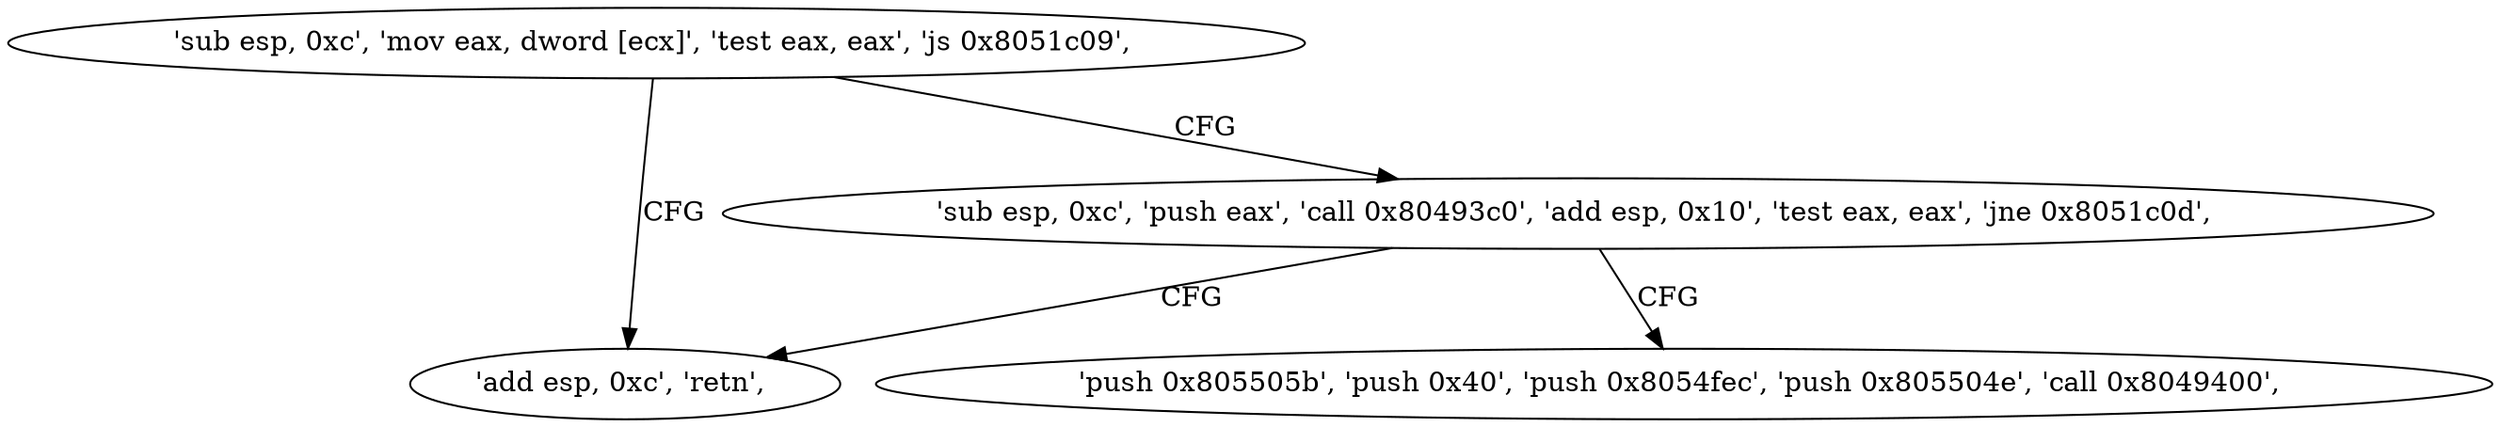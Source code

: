digraph "func" {
"134552560" [label = "'sub esp, 0xc', 'mov eax, dword [ecx]', 'test eax, eax', 'js 0x8051c09', " ]
"134552585" [label = "'add esp, 0xc', 'retn', " ]
"134552569" [label = "'sub esp, 0xc', 'push eax', 'call 0x80493c0', 'add esp, 0x10', 'test eax, eax', 'jne 0x8051c0d', " ]
"134552589" [label = "'push 0x805505b', 'push 0x40', 'push 0x8054fec', 'push 0x805504e', 'call 0x8049400', " ]
"134552560" -> "134552585" [ label = "CFG" ]
"134552560" -> "134552569" [ label = "CFG" ]
"134552569" -> "134552589" [ label = "CFG" ]
"134552569" -> "134552585" [ label = "CFG" ]
}
